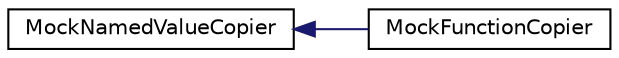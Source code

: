 digraph "Graphical Class Hierarchy"
{
 // LATEX_PDF_SIZE
  edge [fontname="Helvetica",fontsize="10",labelfontname="Helvetica",labelfontsize="10"];
  node [fontname="Helvetica",fontsize="10",shape=record];
  rankdir="LR";
  Node0 [label="MockNamedValueCopier",height=0.2,width=0.4,color="black", fillcolor="white", style="filled",URL="$classMockNamedValueCopier.html",tooltip=" "];
  Node0 -> Node1 [dir="back",color="midnightblue",fontsize="10",style="solid",fontname="Helvetica"];
  Node1 [label="MockFunctionCopier",height=0.2,width=0.4,color="black", fillcolor="white", style="filled",URL="$classMockFunctionCopier.html",tooltip=" "];
}
